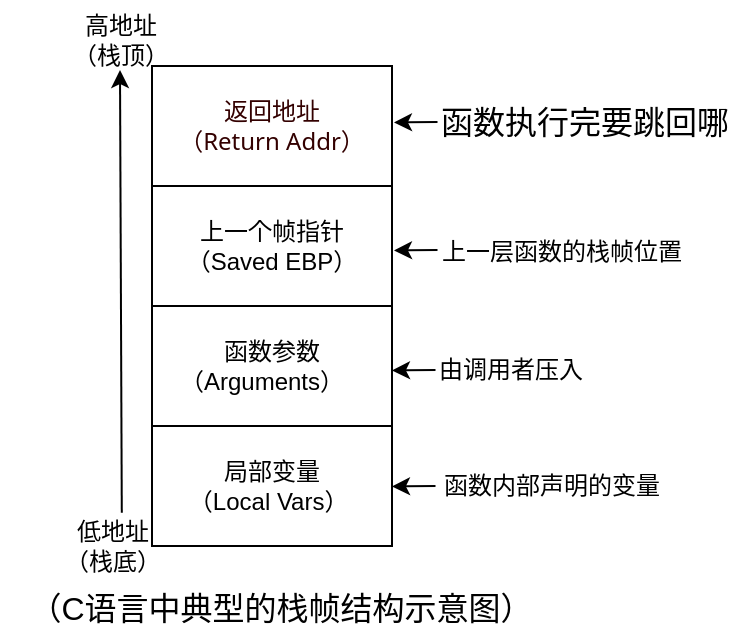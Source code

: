 <mxfile version="27.0.6">
  <diagram name="第 1 页" id="goHH-cacQclihP8tj52F">
    <mxGraphModel dx="837" dy="563" grid="1" gridSize="10" guides="1" tooltips="1" connect="1" arrows="1" fold="1" page="1" pageScale="1" pageWidth="827" pageHeight="1169" math="0" shadow="0">
      <root>
        <mxCell id="0" />
        <mxCell id="1" parent="0" />
        <mxCell id="dSSBSxWVxvR64Uiz2ZRZ-1" value="&lt;div&gt;&lt;font style=&quot;color: rgb(51, 0, 0);&quot;&gt;返回地址&lt;br&gt;（&lt;span style=&quot;font-family: system-ui, -apple-system, BlinkMacSystemFont, &amp;quot;Segoe UI&amp;quot;, Roboto, Oxygen, Ubuntu, Cantarell, &amp;quot;Fira Sans&amp;quot;, &amp;quot;Droid Sans&amp;quot;, &amp;quot;Helvetica Neue&amp;quot;, Arial, sans-serif; orphans: 4; text-align: left; white-space-collapse: preserve; background-color: rgb(255, 255, 255);&quot;&gt;Return Addr）&lt;/span&gt;&lt;/font&gt;&lt;/div&gt;" style="rounded=0;whiteSpace=wrap;html=1;" parent="1" vertex="1">
          <mxGeometry x="326" y="263" width="120" height="60" as="geometry" />
        </mxCell>
        <mxCell id="dSSBSxWVxvR64Uiz2ZRZ-9" value="上一个帧指针（Saved EBP）" style="rounded=0;whiteSpace=wrap;html=1;" parent="1" vertex="1">
          <mxGeometry x="326" y="323" width="120" height="60" as="geometry" />
        </mxCell>
        <mxCell id="dSSBSxWVxvR64Uiz2ZRZ-12" value="" style="endArrow=classic;html=1;rounded=0;exitX=0.67;exitY=0.033;exitDx=0;exitDy=0;exitPerimeter=0;" parent="1" edge="1">
          <mxGeometry width="50" height="50" relative="1" as="geometry">
            <mxPoint x="310.9" y="486.32" as="sourcePoint" />
            <mxPoint x="310" y="265" as="targetPoint" />
          </mxGeometry>
        </mxCell>
        <mxCell id="dSSBSxWVxvR64Uiz2ZRZ-13" value="高地址&lt;br&gt;（栈顶）" style="text;html=1;align=center;verticalAlign=middle;resizable=0;points=[];autosize=1;strokeColor=none;fillColor=none;" parent="1" vertex="1">
          <mxGeometry x="275" y="230" width="70" height="40" as="geometry" />
        </mxCell>
        <mxCell id="dSSBSxWVxvR64Uiz2ZRZ-14" value="低地址&lt;br&gt;（栈底）" style="text;html=1;align=center;verticalAlign=middle;resizable=0;points=[];autosize=1;strokeColor=none;fillColor=none;" parent="1" vertex="1">
          <mxGeometry x="271" y="483" width="70" height="40" as="geometry" />
        </mxCell>
        <mxCell id="dSSBSxWVxvR64Uiz2ZRZ-40" value="" style="endArrow=classic;html=1;rounded=0;entryX=1;entryY=0.667;entryDx=0;entryDy=0;entryPerimeter=0;exitX=-0.018;exitY=0.426;exitDx=0;exitDy=0;exitPerimeter=0;" parent="1" edge="1">
          <mxGeometry width="50" height="50" relative="1" as="geometry">
            <mxPoint x="468.74" y="291" as="sourcePoint" />
            <mxPoint x="447" y="291.24" as="targetPoint" />
          </mxGeometry>
        </mxCell>
        <mxCell id="dSSBSxWVxvR64Uiz2ZRZ-41" value="" style="endArrow=classic;html=1;rounded=0;entryX=1;entryY=0.667;entryDx=0;entryDy=0;entryPerimeter=0;exitX=-0.018;exitY=0.426;exitDx=0;exitDy=0;exitPerimeter=0;" parent="1" edge="1">
          <mxGeometry width="50" height="50" relative="1" as="geometry">
            <mxPoint x="468.74" y="355" as="sourcePoint" />
            <mxPoint x="447" y="355.24" as="targetPoint" />
          </mxGeometry>
        </mxCell>
        <mxCell id="AIi-UTc1Uuxe0sITR6zi-1" value="函数参数（Arguments）&amp;nbsp; &amp;nbsp;" style="rounded=0;whiteSpace=wrap;html=1;" vertex="1" parent="1">
          <mxGeometry x="326" y="383" width="120" height="60" as="geometry" />
        </mxCell>
        <mxCell id="AIi-UTc1Uuxe0sITR6zi-2" value="局部变量&lt;br&gt;（Local Vars）&amp;nbsp;" style="rounded=0;whiteSpace=wrap;html=1;" vertex="1" parent="1">
          <mxGeometry x="326" y="443" width="120" height="60" as="geometry" />
        </mxCell>
        <mxCell id="AIi-UTc1Uuxe0sITR6zi-3" value="由调用者压入" style="text;html=1;align=center;verticalAlign=middle;resizable=0;points=[];autosize=1;strokeColor=none;fillColor=none;" vertex="1" parent="1">
          <mxGeometry x="455" y="400" width="100" height="30" as="geometry" />
        </mxCell>
        <mxCell id="AIi-UTc1Uuxe0sITR6zi-4" value="" style="endArrow=classic;html=1;rounded=0;entryX=1;entryY=0.667;entryDx=0;entryDy=0;entryPerimeter=0;exitX=-0.018;exitY=0.426;exitDx=0;exitDy=0;exitPerimeter=0;" edge="1" parent="1">
          <mxGeometry width="50" height="50" relative="1" as="geometry">
            <mxPoint x="467.74" y="415" as="sourcePoint" />
            <mxPoint x="446" y="415.24" as="targetPoint" />
          </mxGeometry>
        </mxCell>
        <mxCell id="AIi-UTc1Uuxe0sITR6zi-6" value="" style="endArrow=classic;html=1;rounded=0;entryX=1;entryY=0.667;entryDx=0;entryDy=0;entryPerimeter=0;exitX=-0.018;exitY=0.426;exitDx=0;exitDy=0;exitPerimeter=0;" edge="1" parent="1">
          <mxGeometry width="50" height="50" relative="1" as="geometry">
            <mxPoint x="467.74" y="473" as="sourcePoint" />
            <mxPoint x="446" y="473.24" as="targetPoint" />
          </mxGeometry>
        </mxCell>
        <mxCell id="AIi-UTc1Uuxe0sITR6zi-7" value="函数执行完要跳回哪" style="text;html=1;align=center;verticalAlign=middle;resizable=0;points=[];autosize=1;strokeColor=none;fillColor=none;fontSize=16;" vertex="1" parent="1">
          <mxGeometry x="457" y="276" width="170" height="30" as="geometry" />
        </mxCell>
        <mxCell id="AIi-UTc1Uuxe0sITR6zi-8" value="上一层函数的栈帧位置" style="text;whiteSpace=wrap;html=1;" vertex="1" parent="1">
          <mxGeometry x="469" y="342" width="150" height="40" as="geometry" />
        </mxCell>
        <mxCell id="AIi-UTc1Uuxe0sITR6zi-9" value="函数内部声明的变量" style="text;whiteSpace=wrap;html=1;" vertex="1" parent="1">
          <mxGeometry x="470" y="459" width="140" height="40" as="geometry" />
        </mxCell>
        <mxCell id="AIi-UTc1Uuxe0sITR6zi-10" value="（C语言中典型的栈帧结构示意图）" style="text;html=1;align=center;verticalAlign=middle;resizable=0;points=[];autosize=1;strokeColor=none;fillColor=none;fontSize=16;" vertex="1" parent="1">
          <mxGeometry x="250" y="519" width="280" height="30" as="geometry" />
        </mxCell>
      </root>
    </mxGraphModel>
  </diagram>
</mxfile>
